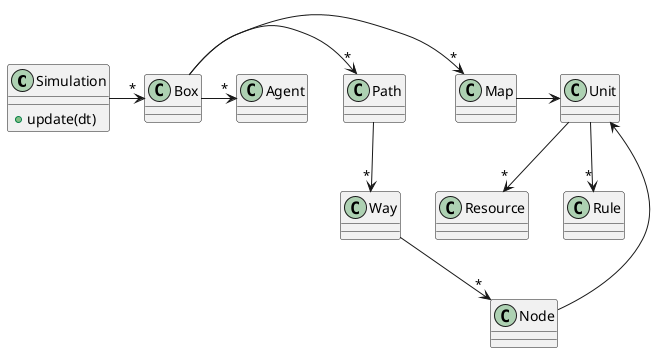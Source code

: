 @startuml

class Simulation {
+update(dt)
}

class Box 

Simulation -> "*" Box
Box -> "*" Map
Box -> "*" Path
Box -> "*" Agent

Path --> "*" Way
Way --> "*" Node

Unit --> "*" Resource
Unit --> "*" Rule

Map -> Unit
Unit <- Node

@enduml
